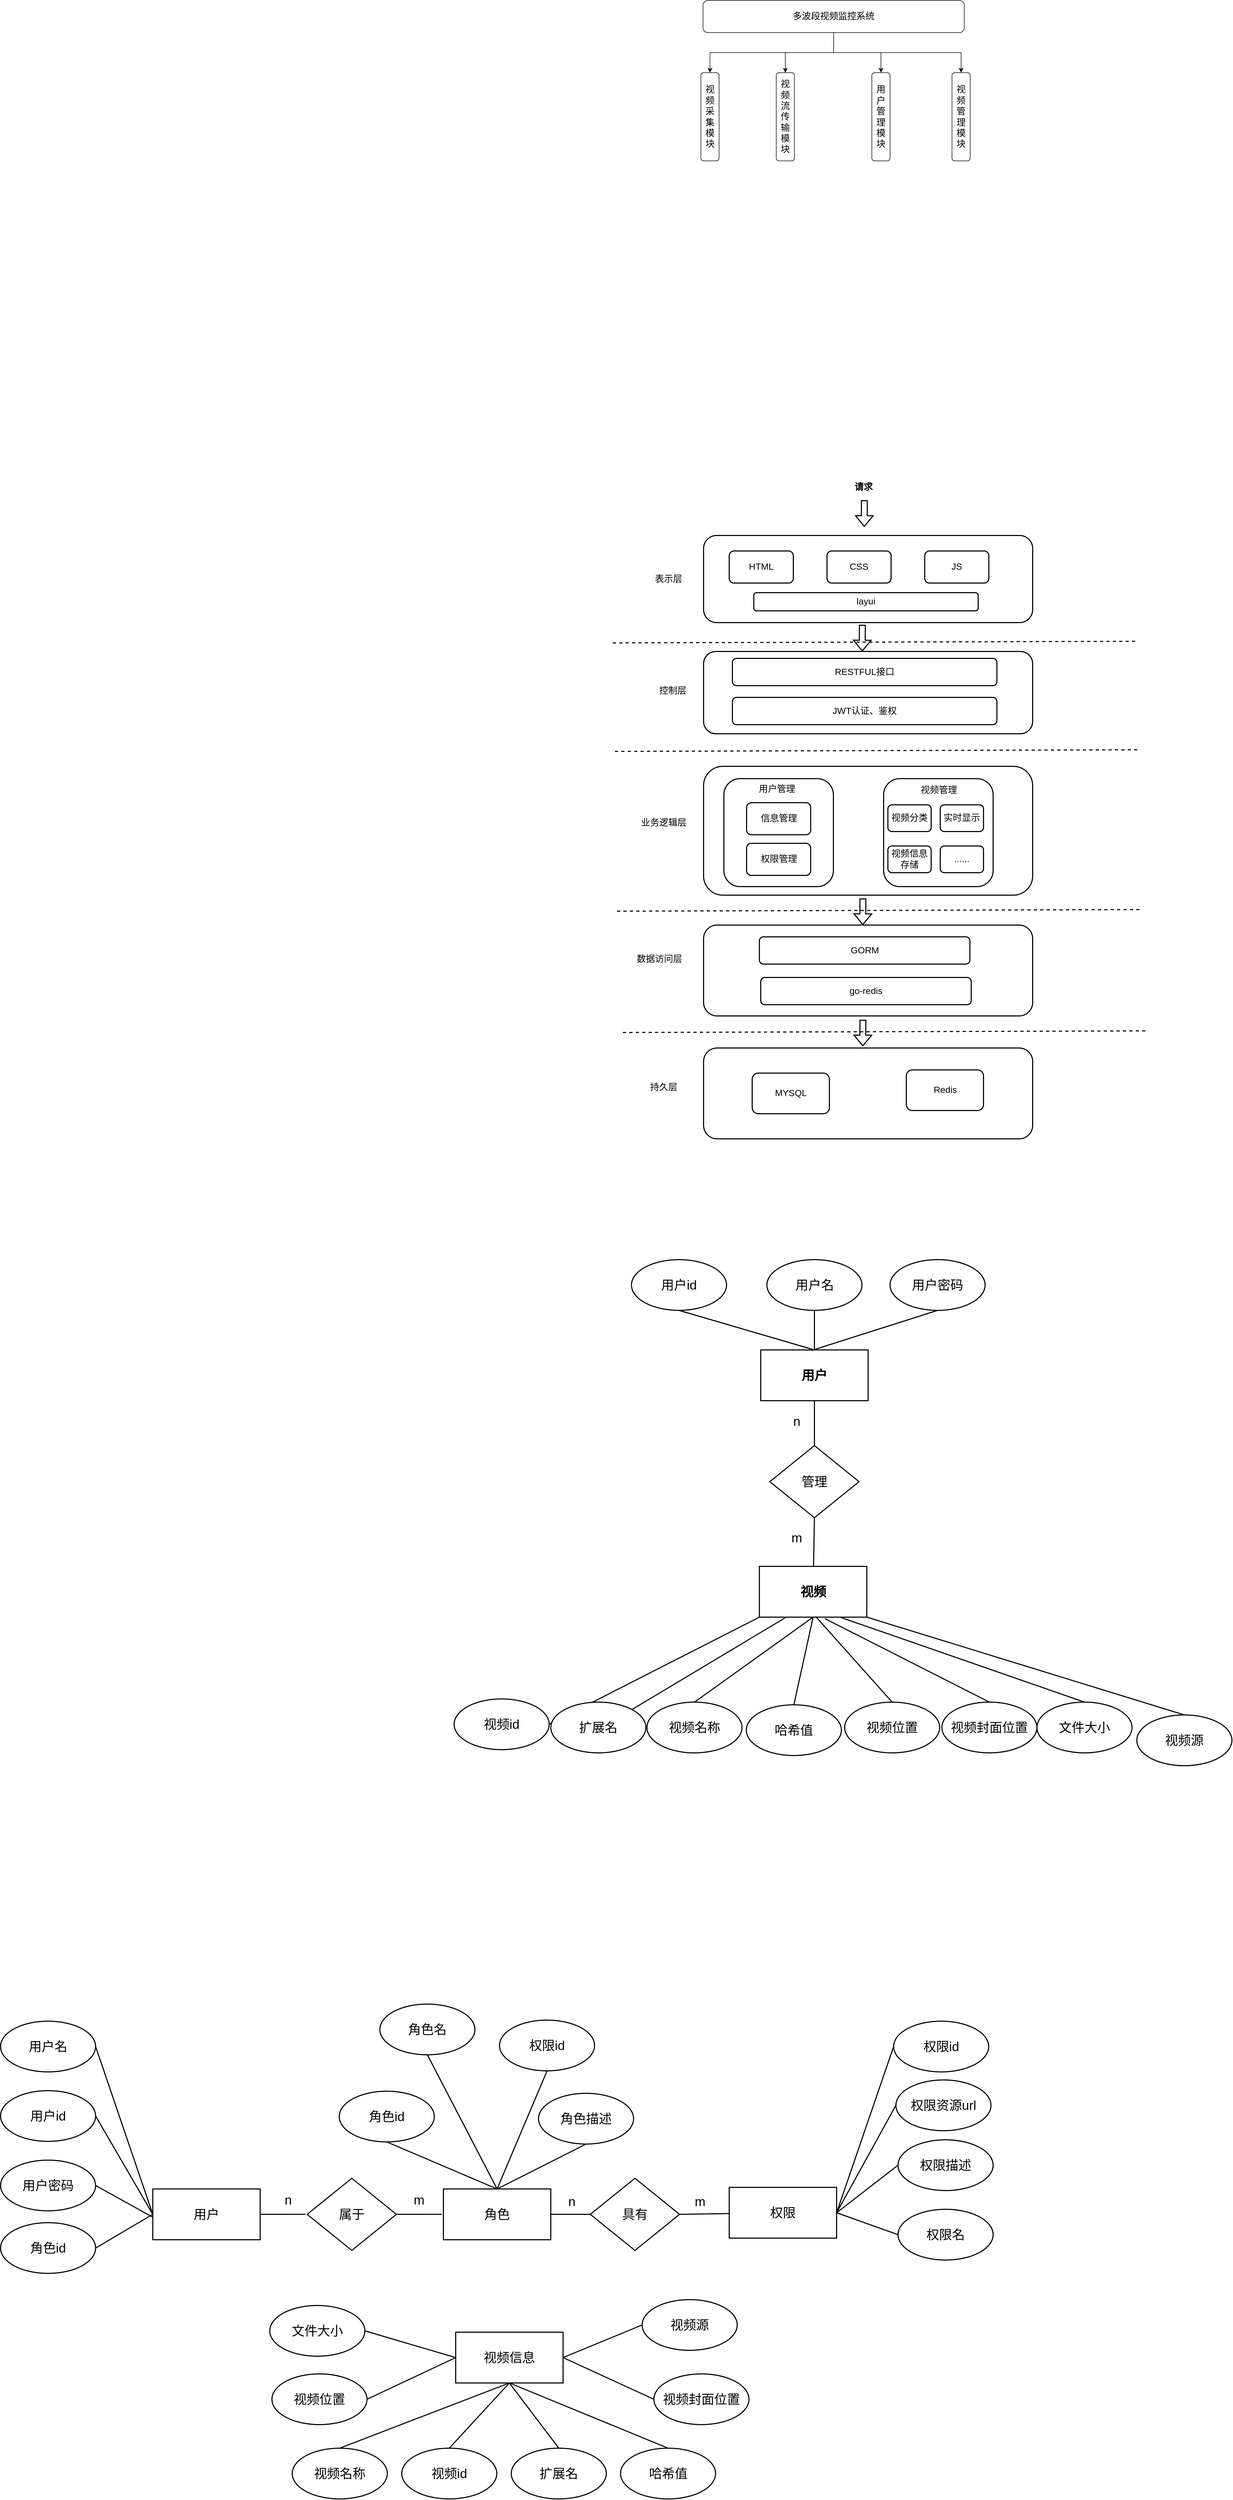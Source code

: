 <mxfile version="20.8.23" type="github">
  <diagram name="第 1 页" id="F0X6GcTNjpCTjNLhKI5u">
    <mxGraphModel dx="3590" dy="1273" grid="0" gridSize="10" guides="1" tooltips="1" connect="1" arrows="1" fold="1" page="0" pageScale="1" pageWidth="827" pageHeight="1169" background="none" math="0" shadow="0">
      <root>
        <mxCell id="0" />
        <mxCell id="1" parent="0" />
        <mxCell id="69Zu3LZ7ICb0ZbU4E0RN-16" style="edgeStyle=orthogonalEdgeStyle;rounded=0;orthogonalLoop=1;jettySize=auto;html=1;exitX=0.5;exitY=1;exitDx=0;exitDy=0;entryX=0;entryY=0.5;entryDx=0;entryDy=0;fontSize=17;" edge="1" parent="1" source="69Zu3LZ7ICb0ZbU4E0RN-2" target="69Zu3LZ7ICb0ZbU4E0RN-7">
          <mxGeometry relative="1" as="geometry" />
        </mxCell>
        <mxCell id="69Zu3LZ7ICb0ZbU4E0RN-17" style="edgeStyle=orthogonalEdgeStyle;rounded=0;orthogonalLoop=1;jettySize=auto;html=1;exitX=0.5;exitY=1;exitDx=0;exitDy=0;entryX=0;entryY=0.5;entryDx=0;entryDy=0;fontSize=17;" edge="1" parent="1" source="69Zu3LZ7ICb0ZbU4E0RN-2" target="69Zu3LZ7ICb0ZbU4E0RN-8">
          <mxGeometry relative="1" as="geometry" />
        </mxCell>
        <mxCell id="69Zu3LZ7ICb0ZbU4E0RN-18" style="edgeStyle=orthogonalEdgeStyle;rounded=0;orthogonalLoop=1;jettySize=auto;html=1;exitX=0.5;exitY=1;exitDx=0;exitDy=0;entryX=0;entryY=0.5;entryDx=0;entryDy=0;fontSize=17;" edge="1" parent="1" source="69Zu3LZ7ICb0ZbU4E0RN-2" target="69Zu3LZ7ICb0ZbU4E0RN-9">
          <mxGeometry relative="1" as="geometry" />
        </mxCell>
        <mxCell id="69Zu3LZ7ICb0ZbU4E0RN-19" style="edgeStyle=orthogonalEdgeStyle;rounded=0;orthogonalLoop=1;jettySize=auto;html=1;exitX=0.5;exitY=1;exitDx=0;exitDy=0;entryX=0;entryY=0.5;entryDx=0;entryDy=0;fontSize=17;" edge="1" parent="1" source="69Zu3LZ7ICb0ZbU4E0RN-2" target="69Zu3LZ7ICb0ZbU4E0RN-3">
          <mxGeometry relative="1" as="geometry" />
        </mxCell>
        <mxCell id="69Zu3LZ7ICb0ZbU4E0RN-2" value="&lt;font style=&quot;font-size: 17px;&quot;&gt;多波段视频监控系统&lt;/font&gt;" style="rounded=1;whiteSpace=wrap;html=1;" vertex="1" parent="1">
          <mxGeometry x="157" y="71" width="489" height="60" as="geometry" />
        </mxCell>
        <mxCell id="69Zu3LZ7ICb0ZbU4E0RN-3" value="视频采集模块" style="rounded=1;whiteSpace=wrap;html=1;fontSize=17;direction=south;" vertex="1" parent="1">
          <mxGeometry x="153" y="206" width="34" height="165" as="geometry" />
        </mxCell>
        <mxCell id="69Zu3LZ7ICb0ZbU4E0RN-7" value="视频流传输模块" style="rounded=1;whiteSpace=wrap;html=1;fontSize=17;direction=south;" vertex="1" parent="1">
          <mxGeometry x="294" y="206" width="34" height="165" as="geometry" />
        </mxCell>
        <mxCell id="69Zu3LZ7ICb0ZbU4E0RN-8" value="用户管理模块" style="rounded=1;whiteSpace=wrap;html=1;fontSize=17;direction=south;" vertex="1" parent="1">
          <mxGeometry x="473" y="206" width="34" height="165" as="geometry" />
        </mxCell>
        <mxCell id="69Zu3LZ7ICb0ZbU4E0RN-9" value="视频管理模块" style="rounded=1;whiteSpace=wrap;html=1;fontSize=17;direction=south;" vertex="1" parent="1">
          <mxGeometry x="623" y="206" width="34" height="165" as="geometry" />
        </mxCell>
        <mxCell id="69Zu3LZ7ICb0ZbU4E0RN-20" value="" style="rounded=1;whiteSpace=wrap;html=1;fontSize=17;fontStyle=0;strokeWidth=2;" vertex="1" parent="1">
          <mxGeometry x="158" y="1072" width="616" height="163" as="geometry" />
        </mxCell>
        <mxCell id="69Zu3LZ7ICb0ZbU4E0RN-21" value="HTML" style="rounded=1;whiteSpace=wrap;html=1;fontSize=17;fontStyle=0;strokeWidth=2;" vertex="1" parent="1">
          <mxGeometry x="206" y="1101" width="120" height="60" as="geometry" />
        </mxCell>
        <mxCell id="69Zu3LZ7ICb0ZbU4E0RN-22" value="CSS" style="rounded=1;whiteSpace=wrap;html=1;fontSize=17;fontStyle=0;strokeWidth=2;" vertex="1" parent="1">
          <mxGeometry x="389" y="1101" width="120" height="60" as="geometry" />
        </mxCell>
        <mxCell id="69Zu3LZ7ICb0ZbU4E0RN-23" value="layui" style="rounded=1;whiteSpace=wrap;html=1;fontSize=17;fontStyle=0;strokeWidth=2;" vertex="1" parent="1">
          <mxGeometry x="252" y="1179" width="420" height="34" as="geometry" />
        </mxCell>
        <mxCell id="69Zu3LZ7ICb0ZbU4E0RN-24" value="JS" style="rounded=1;whiteSpace=wrap;html=1;fontSize=17;fontStyle=0;strokeWidth=2;" vertex="1" parent="1">
          <mxGeometry x="572" y="1101" width="120" height="60" as="geometry" />
        </mxCell>
        <mxCell id="69Zu3LZ7ICb0ZbU4E0RN-25" value="表示层" style="text;html=1;align=center;verticalAlign=middle;resizable=0;points=[];autosize=1;strokeColor=none;fillColor=none;fontSize=17;fontStyle=0;strokeWidth=2;" vertex="1" parent="1">
          <mxGeometry x="57" y="1137.5" width="69" height="32" as="geometry" />
        </mxCell>
        <mxCell id="69Zu3LZ7ICb0ZbU4E0RN-26" value="" style="rounded=1;whiteSpace=wrap;html=1;fontSize=17;fontStyle=0;strokeWidth=2;" vertex="1" parent="1">
          <mxGeometry x="158" y="1289" width="616" height="154" as="geometry" />
        </mxCell>
        <mxCell id="69Zu3LZ7ICb0ZbU4E0RN-27" value="RESTFUL接口" style="rounded=1;whiteSpace=wrap;html=1;fontSize=17;fontStyle=0;strokeWidth=2;" vertex="1" parent="1">
          <mxGeometry x="212" y="1302" width="495" height="51" as="geometry" />
        </mxCell>
        <mxCell id="69Zu3LZ7ICb0ZbU4E0RN-29" value="JWT认证、鉴权" style="rounded=1;whiteSpace=wrap;html=1;fontSize=17;fontStyle=0;strokeWidth=2;" vertex="1" parent="1">
          <mxGeometry x="212" y="1375" width="495" height="51" as="geometry" />
        </mxCell>
        <mxCell id="69Zu3LZ7ICb0ZbU4E0RN-30" value="控制层" style="text;html=1;align=center;verticalAlign=middle;resizable=0;points=[];autosize=1;strokeColor=none;fillColor=none;fontSize=17;fontStyle=0;strokeWidth=2;" vertex="1" parent="1">
          <mxGeometry x="65" y="1347" width="69" height="32" as="geometry" />
        </mxCell>
        <mxCell id="69Zu3LZ7ICb0ZbU4E0RN-31" value="" style="rounded=1;whiteSpace=wrap;html=1;fontSize=17;fontStyle=0;strokeWidth=2;" vertex="1" parent="1">
          <mxGeometry x="158" y="1504" width="616" height="241" as="geometry" />
        </mxCell>
        <mxCell id="69Zu3LZ7ICb0ZbU4E0RN-32" value="" style="rounded=1;whiteSpace=wrap;html=1;fontSize=17;fontStyle=0;strokeWidth=2;" vertex="1" parent="1">
          <mxGeometry x="196" y="1527" width="205" height="202" as="geometry" />
        </mxCell>
        <mxCell id="69Zu3LZ7ICb0ZbU4E0RN-34" value="" style="rounded=1;whiteSpace=wrap;html=1;fontSize=17;fontStyle=0;strokeWidth=2;" vertex="1" parent="1">
          <mxGeometry x="495" y="1527" width="205" height="202" as="geometry" />
        </mxCell>
        <mxCell id="69Zu3LZ7ICb0ZbU4E0RN-35" value="用户管理" style="text;html=1;align=center;verticalAlign=middle;resizable=0;points=[];autosize=1;strokeColor=none;fillColor=none;fontSize=17;fontStyle=0;strokeWidth=2;" vertex="1" parent="1">
          <mxGeometry x="252" y="1531" width="86" height="32" as="geometry" />
        </mxCell>
        <mxCell id="69Zu3LZ7ICb0ZbU4E0RN-36" value="&lt;span&gt;视频管理&lt;/span&gt;" style="text;html=1;align=center;verticalAlign=middle;resizable=0;points=[];autosize=1;strokeColor=none;fillColor=none;fontSize=17;fontStyle=0;strokeWidth=2;" vertex="1" parent="1">
          <mxGeometry x="554.5" y="1533" width="86" height="32" as="geometry" />
        </mxCell>
        <mxCell id="69Zu3LZ7ICb0ZbU4E0RN-37" value="信息管理" style="rounded=1;whiteSpace=wrap;html=1;fontSize=17;fontStyle=0;strokeWidth=2;" vertex="1" parent="1">
          <mxGeometry x="238.5" y="1572" width="120" height="60" as="geometry" />
        </mxCell>
        <mxCell id="69Zu3LZ7ICb0ZbU4E0RN-38" value="权限管理" style="rounded=1;whiteSpace=wrap;html=1;fontSize=17;fontStyle=0;strokeWidth=2;" vertex="1" parent="1">
          <mxGeometry x="238.5" y="1648" width="120" height="60" as="geometry" />
        </mxCell>
        <mxCell id="69Zu3LZ7ICb0ZbU4E0RN-41" value="&lt;span&gt;视频分类&lt;/span&gt;" style="rounded=1;whiteSpace=wrap;html=1;fontSize=17;fontStyle=0;strokeWidth=2;" vertex="1" parent="1">
          <mxGeometry x="503" y="1576" width="81" height="50" as="geometry" />
        </mxCell>
        <mxCell id="69Zu3LZ7ICb0ZbU4E0RN-42" value="&lt;span&gt;实时显示&lt;/span&gt;" style="rounded=1;whiteSpace=wrap;html=1;fontSize=17;fontStyle=0;strokeWidth=2;" vertex="1" parent="1">
          <mxGeometry x="601" y="1576" width="81" height="50" as="geometry" />
        </mxCell>
        <mxCell id="69Zu3LZ7ICb0ZbU4E0RN-43" value="&lt;span&gt;视频信息存储&lt;/span&gt;" style="rounded=1;whiteSpace=wrap;html=1;fontSize=17;fontStyle=0;strokeWidth=2;" vertex="1" parent="1">
          <mxGeometry x="503" y="1653" width="81" height="50" as="geometry" />
        </mxCell>
        <mxCell id="69Zu3LZ7ICb0ZbU4E0RN-44" value="&lt;span&gt;......&lt;/span&gt;" style="rounded=1;whiteSpace=wrap;html=1;fontSize=17;fontStyle=0;strokeWidth=2;" vertex="1" parent="1">
          <mxGeometry x="601" y="1653" width="81" height="50" as="geometry" />
        </mxCell>
        <mxCell id="69Zu3LZ7ICb0ZbU4E0RN-45" value="业务逻辑层" style="text;html=1;align=center;verticalAlign=middle;resizable=0;points=[];autosize=1;strokeColor=none;fillColor=none;fontSize=17;fontStyle=0;strokeWidth=2;" vertex="1" parent="1">
          <mxGeometry x="31" y="1594" width="103" height="32" as="geometry" />
        </mxCell>
        <mxCell id="69Zu3LZ7ICb0ZbU4E0RN-46" value="" style="rounded=1;whiteSpace=wrap;html=1;fontSize=17;fontStyle=0;strokeWidth=2;" vertex="1" parent="1">
          <mxGeometry x="158" y="1801" width="616" height="170" as="geometry" />
        </mxCell>
        <mxCell id="69Zu3LZ7ICb0ZbU4E0RN-47" value="GORM" style="rounded=1;whiteSpace=wrap;html=1;fontSize=17;fontStyle=0;strokeWidth=2;" vertex="1" parent="1">
          <mxGeometry x="262.5" y="1823" width="394" height="51" as="geometry" />
        </mxCell>
        <mxCell id="69Zu3LZ7ICb0ZbU4E0RN-48" value="数据访问层" style="text;html=1;align=center;verticalAlign=middle;resizable=0;points=[];autosize=1;strokeColor=none;fillColor=none;fontSize=17;fontStyle=0;strokeWidth=2;" vertex="1" parent="1">
          <mxGeometry x="23" y="1849" width="103" height="32" as="geometry" />
        </mxCell>
        <mxCell id="69Zu3LZ7ICb0ZbU4E0RN-49" value="go-redis" style="rounded=1;whiteSpace=wrap;html=1;fontSize=17;fontStyle=0;strokeWidth=2;" vertex="1" parent="1">
          <mxGeometry x="265" y="1899" width="394" height="51" as="geometry" />
        </mxCell>
        <mxCell id="69Zu3LZ7ICb0ZbU4E0RN-52" value="" style="rounded=1;whiteSpace=wrap;html=1;fontSize=17;fontStyle=0;strokeWidth=2;" vertex="1" parent="1">
          <mxGeometry x="158" y="2031" width="616" height="170" as="geometry" />
        </mxCell>
        <mxCell id="69Zu3LZ7ICb0ZbU4E0RN-55" value="Redis" style="rounded=1;whiteSpace=wrap;html=1;strokeWidth=2;fontSize=17;fontStyle=0" vertex="1" parent="1">
          <mxGeometry x="537.5" y="2072" width="144.5" height="76" as="geometry" />
        </mxCell>
        <mxCell id="69Zu3LZ7ICb0ZbU4E0RN-56" value="MYSQL" style="rounded=1;whiteSpace=wrap;html=1;strokeWidth=2;fontSize=17;fontStyle=0" vertex="1" parent="1">
          <mxGeometry x="249" y="2078" width="144.5" height="76" as="geometry" />
        </mxCell>
        <mxCell id="69Zu3LZ7ICb0ZbU4E0RN-57" value="持久层" style="text;html=1;align=center;verticalAlign=middle;resizable=0;points=[];autosize=1;strokeColor=none;fillColor=none;fontSize=17;fontStyle=0;strokeWidth=2;" vertex="1" parent="1">
          <mxGeometry x="48" y="2089" width="69" height="32" as="geometry" />
        </mxCell>
        <mxCell id="69Zu3LZ7ICb0ZbU4E0RN-58" value="" style="shape=flexArrow;endArrow=classic;html=1;rounded=0;fontSize=17;strokeWidth=2;" edge="1" parent="1">
          <mxGeometry width="50" height="50" relative="1" as="geometry">
            <mxPoint x="459" y="1006" as="sourcePoint" />
            <mxPoint x="458.79" y="1056" as="targetPoint" />
          </mxGeometry>
        </mxCell>
        <mxCell id="69Zu3LZ7ICb0ZbU4E0RN-59" value="&lt;b&gt;请求&lt;/b&gt;" style="text;html=1;align=center;verticalAlign=middle;resizable=0;points=[];autosize=1;strokeColor=none;fillColor=none;fontSize=17;" vertex="1" parent="1">
          <mxGeometry x="431" y="966" width="52" height="32" as="geometry" />
        </mxCell>
        <mxCell id="69Zu3LZ7ICb0ZbU4E0RN-60" value="" style="endArrow=none;dashed=1;html=1;rounded=0;strokeWidth=2;fontSize=17;" edge="1" parent="1">
          <mxGeometry width="50" height="50" relative="1" as="geometry">
            <mxPoint x="-12" y="1273" as="sourcePoint" />
            <mxPoint x="968" y="1270" as="targetPoint" />
          </mxGeometry>
        </mxCell>
        <mxCell id="69Zu3LZ7ICb0ZbU4E0RN-61" value="" style="endArrow=none;dashed=1;html=1;rounded=0;strokeWidth=2;fontSize=17;" edge="1" parent="1">
          <mxGeometry width="50" height="50" relative="1" as="geometry">
            <mxPoint x="-8" y="1476" as="sourcePoint" />
            <mxPoint x="972" y="1473" as="targetPoint" />
          </mxGeometry>
        </mxCell>
        <mxCell id="69Zu3LZ7ICb0ZbU4E0RN-62" value="" style="endArrow=none;dashed=1;html=1;rounded=0;strokeWidth=2;fontSize=17;" edge="1" parent="1">
          <mxGeometry width="50" height="50" relative="1" as="geometry">
            <mxPoint x="-4" y="1775" as="sourcePoint" />
            <mxPoint x="976" y="1772" as="targetPoint" />
          </mxGeometry>
        </mxCell>
        <mxCell id="69Zu3LZ7ICb0ZbU4E0RN-63" value="" style="endArrow=none;dashed=1;html=1;rounded=0;strokeWidth=2;fontSize=17;" edge="1" parent="1">
          <mxGeometry width="50" height="50" relative="1" as="geometry">
            <mxPoint x="7" y="2002" as="sourcePoint" />
            <mxPoint x="987" y="1999" as="targetPoint" />
          </mxGeometry>
        </mxCell>
        <mxCell id="69Zu3LZ7ICb0ZbU4E0RN-64" value="" style="shape=flexArrow;endArrow=classic;html=1;rounded=0;fontSize=17;strokeWidth=2;" edge="1" parent="1">
          <mxGeometry width="50" height="50" relative="1" as="geometry">
            <mxPoint x="455.21" y="1239" as="sourcePoint" />
            <mxPoint x="455" y="1289" as="targetPoint" />
          </mxGeometry>
        </mxCell>
        <mxCell id="69Zu3LZ7ICb0ZbU4E0RN-65" value="" style="shape=flexArrow;endArrow=classic;html=1;rounded=0;fontSize=17;strokeWidth=2;" edge="1" parent="1">
          <mxGeometry width="50" height="50" relative="1" as="geometry">
            <mxPoint x="456.21" y="1751" as="sourcePoint" />
            <mxPoint x="456" y="1801" as="targetPoint" />
          </mxGeometry>
        </mxCell>
        <mxCell id="69Zu3LZ7ICb0ZbU4E0RN-66" value="" style="shape=flexArrow;endArrow=classic;html=1;rounded=0;fontSize=17;strokeWidth=2;" edge="1" parent="1">
          <mxGeometry width="50" height="50" relative="1" as="geometry">
            <mxPoint x="456.21" y="1978" as="sourcePoint" />
            <mxPoint x="456" y="2028" as="targetPoint" />
          </mxGeometry>
        </mxCell>
        <mxCell id="69Zu3LZ7ICb0ZbU4E0RN-67" value="&lt;font size=&quot;1&quot; style=&quot;&quot;&gt;&lt;b style=&quot;font-size: 24px;&quot;&gt;视频&lt;/b&gt;&lt;/font&gt;" style="rounded=0;whiteSpace=wrap;html=1;strokeWidth=2;fontSize=17;" vertex="1" parent="1">
          <mxGeometry x="262.5" y="3001" width="201" height="95" as="geometry" />
        </mxCell>
        <mxCell id="69Zu3LZ7ICb0ZbU4E0RN-91" style="edgeStyle=none;rounded=0;orthogonalLoop=1;jettySize=auto;html=1;exitX=1;exitY=0.5;exitDx=0;exitDy=0;entryX=0;entryY=1;entryDx=0;entryDy=0;strokeWidth=2;fontSize=24;endArrow=none;endFill=0;" edge="1" parent="1" source="69Zu3LZ7ICb0ZbU4E0RN-68" target="69Zu3LZ7ICb0ZbU4E0RN-67">
          <mxGeometry relative="1" as="geometry" />
        </mxCell>
        <mxCell id="69Zu3LZ7ICb0ZbU4E0RN-68" value="视频id" style="ellipse;whiteSpace=wrap;html=1;strokeWidth=2;fontSize=24;" vertex="1" parent="1">
          <mxGeometry x="-309" y="3249" width="178" height="95" as="geometry" />
        </mxCell>
        <mxCell id="69Zu3LZ7ICb0ZbU4E0RN-83" style="edgeStyle=orthogonalEdgeStyle;rounded=0;orthogonalLoop=1;jettySize=auto;html=1;exitX=0.5;exitY=1;exitDx=0;exitDy=0;strokeWidth=2;fontSize=24;endArrow=none;endFill=0;" edge="1" parent="1" source="69Zu3LZ7ICb0ZbU4E0RN-69" target="69Zu3LZ7ICb0ZbU4E0RN-75">
          <mxGeometry relative="1" as="geometry" />
        </mxCell>
        <mxCell id="69Zu3LZ7ICb0ZbU4E0RN-69" value="&lt;font size=&quot;1&quot; style=&quot;&quot;&gt;&lt;b style=&quot;font-size: 24px;&quot;&gt;用户&lt;/b&gt;&lt;/font&gt;" style="rounded=0;whiteSpace=wrap;html=1;strokeWidth=2;fontSize=17;" vertex="1" parent="1">
          <mxGeometry x="265" y="2596" width="201" height="95" as="geometry" />
        </mxCell>
        <mxCell id="69Zu3LZ7ICb0ZbU4E0RN-84" style="rounded=0;orthogonalLoop=1;jettySize=auto;html=1;exitX=0.5;exitY=1;exitDx=0;exitDy=0;strokeWidth=2;fontSize=24;entryX=0.5;entryY=0;entryDx=0;entryDy=0;endArrow=none;endFill=0;" edge="1" parent="1" source="69Zu3LZ7ICb0ZbU4E0RN-70" target="69Zu3LZ7ICb0ZbU4E0RN-69">
          <mxGeometry relative="1" as="geometry" />
        </mxCell>
        <mxCell id="69Zu3LZ7ICb0ZbU4E0RN-70" value="用户id" style="ellipse;whiteSpace=wrap;html=1;strokeWidth=2;fontSize=24;" vertex="1" parent="1">
          <mxGeometry x="23" y="2427" width="178" height="95" as="geometry" />
        </mxCell>
        <mxCell id="69Zu3LZ7ICb0ZbU4E0RN-85" style="edgeStyle=none;rounded=0;orthogonalLoop=1;jettySize=auto;html=1;exitX=0.5;exitY=1;exitDx=0;exitDy=0;strokeWidth=2;fontSize=24;endArrow=none;endFill=0;" edge="1" parent="1" source="69Zu3LZ7ICb0ZbU4E0RN-71" target="69Zu3LZ7ICb0ZbU4E0RN-69">
          <mxGeometry relative="1" as="geometry" />
        </mxCell>
        <mxCell id="69Zu3LZ7ICb0ZbU4E0RN-71" value="用户名" style="ellipse;whiteSpace=wrap;html=1;strokeWidth=2;fontSize=24;" vertex="1" parent="1">
          <mxGeometry x="276.5" y="2427" width="178" height="95" as="geometry" />
        </mxCell>
        <mxCell id="69Zu3LZ7ICb0ZbU4E0RN-86" style="edgeStyle=none;rounded=0;orthogonalLoop=1;jettySize=auto;html=1;exitX=0.5;exitY=1;exitDx=0;exitDy=0;strokeWidth=2;fontSize=24;endArrow=none;endFill=0;" edge="1" parent="1" source="69Zu3LZ7ICb0ZbU4E0RN-72">
          <mxGeometry relative="1" as="geometry">
            <mxPoint x="360" y="2597" as="targetPoint" />
          </mxGeometry>
        </mxCell>
        <mxCell id="69Zu3LZ7ICb0ZbU4E0RN-72" value="用户密码" style="ellipse;whiteSpace=wrap;html=1;strokeWidth=2;fontSize=24;" vertex="1" parent="1">
          <mxGeometry x="507" y="2427" width="178" height="95" as="geometry" />
        </mxCell>
        <mxCell id="69Zu3LZ7ICb0ZbU4E0RN-87" style="edgeStyle=none;rounded=0;orthogonalLoop=1;jettySize=auto;html=1;exitX=0.5;exitY=1;exitDx=0;exitDy=0;strokeWidth=2;fontSize=24;endArrow=none;endFill=0;" edge="1" parent="1" source="69Zu3LZ7ICb0ZbU4E0RN-75" target="69Zu3LZ7ICb0ZbU4E0RN-67">
          <mxGeometry relative="1" as="geometry" />
        </mxCell>
        <mxCell id="69Zu3LZ7ICb0ZbU4E0RN-75" value="管理" style="rhombus;whiteSpace=wrap;html=1;strokeWidth=2;fontSize=24;" vertex="1" parent="1">
          <mxGeometry x="282" y="2775" width="167" height="135" as="geometry" />
        </mxCell>
        <mxCell id="69Zu3LZ7ICb0ZbU4E0RN-94" style="edgeStyle=none;rounded=0;orthogonalLoop=1;jettySize=auto;html=1;exitX=0.5;exitY=0;exitDx=0;exitDy=0;strokeWidth=2;fontSize=24;endArrow=none;endFill=0;entryX=0.5;entryY=1;entryDx=0;entryDy=0;" edge="1" parent="1" source="69Zu3LZ7ICb0ZbU4E0RN-76" target="69Zu3LZ7ICb0ZbU4E0RN-67">
          <mxGeometry relative="1" as="geometry">
            <mxPoint x="370" y="3152" as="targetPoint" />
          </mxGeometry>
        </mxCell>
        <mxCell id="69Zu3LZ7ICb0ZbU4E0RN-76" value="哈希值" style="ellipse;whiteSpace=wrap;html=1;strokeWidth=2;fontSize=24;" vertex="1" parent="1">
          <mxGeometry x="238" y="3260" width="178" height="95" as="geometry" />
        </mxCell>
        <mxCell id="69Zu3LZ7ICb0ZbU4E0RN-92" style="edgeStyle=none;rounded=0;orthogonalLoop=1;jettySize=auto;html=1;exitX=0.5;exitY=0;exitDx=0;exitDy=0;strokeWidth=2;fontSize=24;endArrow=none;endFill=0;entryX=0.5;entryY=1;entryDx=0;entryDy=0;" edge="1" parent="1" source="69Zu3LZ7ICb0ZbU4E0RN-77" target="69Zu3LZ7ICb0ZbU4E0RN-67">
          <mxGeometry relative="1" as="geometry">
            <mxPoint x="307" y="3139" as="targetPoint" />
          </mxGeometry>
        </mxCell>
        <mxCell id="69Zu3LZ7ICb0ZbU4E0RN-77" value="视频名称" style="ellipse;whiteSpace=wrap;html=1;strokeWidth=2;fontSize=24;" vertex="1" parent="1">
          <mxGeometry x="52" y="3255" width="178" height="95" as="geometry" />
        </mxCell>
        <mxCell id="69Zu3LZ7ICb0ZbU4E0RN-96" style="edgeStyle=none;rounded=0;orthogonalLoop=1;jettySize=auto;html=1;exitX=0.5;exitY=0;exitDx=0;exitDy=0;strokeWidth=2;fontSize=24;endArrow=none;endFill=0;entryX=0.75;entryY=1;entryDx=0;entryDy=0;" edge="1" parent="1" source="69Zu3LZ7ICb0ZbU4E0RN-78" target="69Zu3LZ7ICb0ZbU4E0RN-67">
          <mxGeometry relative="1" as="geometry">
            <mxPoint x="357" y="3099" as="targetPoint" />
          </mxGeometry>
        </mxCell>
        <mxCell id="69Zu3LZ7ICb0ZbU4E0RN-78" value="文件大小" style="ellipse;whiteSpace=wrap;html=1;strokeWidth=2;fontSize=24;" vertex="1" parent="1">
          <mxGeometry x="782" y="3255" width="178" height="95" as="geometry" />
        </mxCell>
        <mxCell id="69Zu3LZ7ICb0ZbU4E0RN-95" style="edgeStyle=none;rounded=0;orthogonalLoop=1;jettySize=auto;html=1;exitX=0.5;exitY=0;exitDx=0;exitDy=0;strokeWidth=2;fontSize=24;endArrow=none;endFill=0;" edge="1" parent="1" source="69Zu3LZ7ICb0ZbU4E0RN-79">
          <mxGeometry relative="1" as="geometry">
            <mxPoint x="368" y="3095" as="targetPoint" />
          </mxGeometry>
        </mxCell>
        <mxCell id="69Zu3LZ7ICb0ZbU4E0RN-79" value="视频位置" style="ellipse;whiteSpace=wrap;html=1;strokeWidth=2;fontSize=24;" vertex="1" parent="1">
          <mxGeometry x="422" y="3255" width="178" height="95" as="geometry" />
        </mxCell>
        <mxCell id="69Zu3LZ7ICb0ZbU4E0RN-93" style="edgeStyle=none;rounded=0;orthogonalLoop=1;jettySize=auto;html=1;exitX=1;exitY=0;exitDx=0;exitDy=0;strokeWidth=2;fontSize=24;endArrow=none;endFill=0;entryX=0.25;entryY=1;entryDx=0;entryDy=0;" edge="1" parent="1" source="69Zu3LZ7ICb0ZbU4E0RN-80" target="69Zu3LZ7ICb0ZbU4E0RN-67">
          <mxGeometry relative="1" as="geometry">
            <mxPoint x="228" y="3152" as="targetPoint" />
          </mxGeometry>
        </mxCell>
        <mxCell id="69Zu3LZ7ICb0ZbU4E0RN-80" value="扩展名" style="ellipse;whiteSpace=wrap;html=1;strokeWidth=2;fontSize=24;" vertex="1" parent="1">
          <mxGeometry x="-128" y="3255" width="178" height="95" as="geometry" />
        </mxCell>
        <mxCell id="69Zu3LZ7ICb0ZbU4E0RN-97" style="edgeStyle=none;rounded=0;orthogonalLoop=1;jettySize=auto;html=1;exitX=0.5;exitY=0;exitDx=0;exitDy=0;entryX=1;entryY=1;entryDx=0;entryDy=0;strokeWidth=2;fontSize=24;endArrow=none;endFill=0;" edge="1" parent="1" source="69Zu3LZ7ICb0ZbU4E0RN-81" target="69Zu3LZ7ICb0ZbU4E0RN-67">
          <mxGeometry relative="1" as="geometry" />
        </mxCell>
        <mxCell id="69Zu3LZ7ICb0ZbU4E0RN-81" value="视频源" style="ellipse;whiteSpace=wrap;html=1;strokeWidth=2;fontSize=24;" vertex="1" parent="1">
          <mxGeometry x="969" y="3279" width="178" height="95" as="geometry" />
        </mxCell>
        <mxCell id="69Zu3LZ7ICb0ZbU4E0RN-98" style="edgeStyle=none;rounded=0;orthogonalLoop=1;jettySize=auto;html=1;exitX=0.5;exitY=0;exitDx=0;exitDy=0;entryX=0.609;entryY=1.028;entryDx=0;entryDy=0;strokeWidth=2;fontSize=24;endArrow=none;endFill=0;entryPerimeter=0;" edge="1" parent="1" source="69Zu3LZ7ICb0ZbU4E0RN-82" target="69Zu3LZ7ICb0ZbU4E0RN-67">
          <mxGeometry relative="1" as="geometry" />
        </mxCell>
        <mxCell id="69Zu3LZ7ICb0ZbU4E0RN-82" value="视频封面位置" style="ellipse;whiteSpace=wrap;html=1;strokeWidth=2;fontSize=24;" vertex="1" parent="1">
          <mxGeometry x="604" y="3255" width="178" height="95" as="geometry" />
        </mxCell>
        <mxCell id="69Zu3LZ7ICb0ZbU4E0RN-88" value="n" style="text;html=1;align=center;verticalAlign=middle;resizable=0;points=[];autosize=1;strokeColor=none;fillColor=none;fontSize=24;" vertex="1" parent="1">
          <mxGeometry x="316.5" y="2709" width="31" height="41" as="geometry" />
        </mxCell>
        <mxCell id="69Zu3LZ7ICb0ZbU4E0RN-89" value="m" style="text;html=1;align=center;verticalAlign=middle;resizable=0;points=[];autosize=1;strokeColor=none;fillColor=none;fontSize=24;" vertex="1" parent="1">
          <mxGeometry x="313" y="2927" width="38" height="41" as="geometry" />
        </mxCell>
        <mxCell id="69Zu3LZ7ICb0ZbU4E0RN-107" style="edgeStyle=none;rounded=0;orthogonalLoop=1;jettySize=auto;html=1;exitX=1;exitY=0.5;exitDx=0;exitDy=0;strokeWidth=2;fontSize=24;endArrow=none;endFill=0;fontStyle=0" edge="1" parent="1" source="69Zu3LZ7ICb0ZbU4E0RN-101">
          <mxGeometry relative="1" as="geometry">
            <mxPoint x="-587" y="4213.333" as="targetPoint" />
          </mxGeometry>
        </mxCell>
        <mxCell id="69Zu3LZ7ICb0ZbU4E0RN-101" value="&lt;font size=&quot;1&quot; style=&quot;&quot;&gt;&lt;span style=&quot;font-size: 24px;&quot;&gt;用户&lt;/span&gt;&lt;/font&gt;" style="rounded=0;whiteSpace=wrap;html=1;strokeWidth=2;fontSize=17;fontStyle=0" vertex="1" parent="1">
          <mxGeometry x="-873" y="4166" width="201" height="95" as="geometry" />
        </mxCell>
        <mxCell id="69Zu3LZ7ICb0ZbU4E0RN-103" value="&lt;font size=&quot;1&quot; style=&quot;&quot;&gt;&lt;span style=&quot;font-size: 24px;&quot;&gt;视频信息&lt;/span&gt;&lt;/font&gt;" style="rounded=0;whiteSpace=wrap;html=1;strokeWidth=2;fontSize=17;fontStyle=0" vertex="1" parent="1">
          <mxGeometry x="-306" y="4434" width="201" height="95" as="geometry" />
        </mxCell>
        <mxCell id="69Zu3LZ7ICb0ZbU4E0RN-150" style="edgeStyle=none;rounded=0;orthogonalLoop=1;jettySize=auto;html=1;exitX=1;exitY=0.5;exitDx=0;exitDy=0;strokeWidth=2;fontSize=24;endArrow=none;endFill=0;fontStyle=0" edge="1" parent="1" source="69Zu3LZ7ICb0ZbU4E0RN-104" target="69Zu3LZ7ICb0ZbU4E0RN-141">
          <mxGeometry relative="1" as="geometry" />
        </mxCell>
        <mxCell id="69Zu3LZ7ICb0ZbU4E0RN-104" value="&lt;font size=&quot;1&quot; style=&quot;&quot;&gt;&lt;span style=&quot;font-size: 24px;&quot;&gt;角色&lt;/span&gt;&lt;/font&gt;" style="rounded=0;whiteSpace=wrap;html=1;strokeWidth=2;fontSize=17;fontStyle=0" vertex="1" parent="1">
          <mxGeometry x="-329" y="4166" width="201" height="95" as="geometry" />
        </mxCell>
        <mxCell id="69Zu3LZ7ICb0ZbU4E0RN-108" style="edgeStyle=none;rounded=0;orthogonalLoop=1;jettySize=auto;html=1;exitX=1;exitY=0.5;exitDx=0;exitDy=0;strokeWidth=2;fontSize=24;endArrow=none;endFill=0;fontStyle=0" edge="1" parent="1" source="69Zu3LZ7ICb0ZbU4E0RN-106">
          <mxGeometry relative="1" as="geometry">
            <mxPoint x="-332" y="4213.333" as="targetPoint" />
          </mxGeometry>
        </mxCell>
        <mxCell id="69Zu3LZ7ICb0ZbU4E0RN-106" value="属于" style="rhombus;whiteSpace=wrap;html=1;strokeWidth=2;fontSize=24;fontStyle=0" vertex="1" parent="1">
          <mxGeometry x="-584" y="4146" width="167" height="135" as="geometry" />
        </mxCell>
        <mxCell id="69Zu3LZ7ICb0ZbU4E0RN-112" value="n" style="text;html=1;align=center;verticalAlign=middle;resizable=0;points=[];autosize=1;strokeColor=none;fillColor=none;fontSize=24;fontStyle=0" vertex="1" parent="1">
          <mxGeometry x="-636" y="4166" width="31" height="41" as="geometry" />
        </mxCell>
        <mxCell id="69Zu3LZ7ICb0ZbU4E0RN-113" value="m" style="text;html=1;align=center;verticalAlign=middle;resizable=0;points=[];autosize=1;strokeColor=none;fillColor=none;fontSize=24;fontStyle=0" vertex="1" parent="1">
          <mxGeometry x="-394" y="4166" width="38" height="41" as="geometry" />
        </mxCell>
        <mxCell id="69Zu3LZ7ICb0ZbU4E0RN-165" style="edgeStyle=none;rounded=0;orthogonalLoop=1;jettySize=auto;html=1;exitX=0.5;exitY=0;exitDx=0;exitDy=0;entryX=0.5;entryY=1;entryDx=0;entryDy=0;strokeWidth=2;fontSize=24;endArrow=none;endFill=0;fontStyle=0" edge="1" parent="1" source="69Zu3LZ7ICb0ZbU4E0RN-116" target="69Zu3LZ7ICb0ZbU4E0RN-103">
          <mxGeometry relative="1" as="geometry" />
        </mxCell>
        <mxCell id="69Zu3LZ7ICb0ZbU4E0RN-116" value="视频id" style="ellipse;whiteSpace=wrap;html=1;strokeWidth=2;fontSize=24;fontStyle=0" vertex="1" parent="1">
          <mxGeometry x="-407" y="4651" width="178" height="95" as="geometry" />
        </mxCell>
        <mxCell id="69Zu3LZ7ICb0ZbU4E0RN-167" style="edgeStyle=none;rounded=0;orthogonalLoop=1;jettySize=auto;html=1;exitX=0.5;exitY=0;exitDx=0;exitDy=0;entryX=0.5;entryY=1;entryDx=0;entryDy=0;strokeWidth=2;fontSize=24;endArrow=none;endFill=0;fontStyle=0" edge="1" parent="1" source="69Zu3LZ7ICb0ZbU4E0RN-117" target="69Zu3LZ7ICb0ZbU4E0RN-103">
          <mxGeometry relative="1" as="geometry" />
        </mxCell>
        <mxCell id="69Zu3LZ7ICb0ZbU4E0RN-117" value="扩展名" style="ellipse;whiteSpace=wrap;html=1;strokeWidth=2;fontSize=24;fontStyle=0" vertex="1" parent="1">
          <mxGeometry x="-202" y="4651" width="178" height="95" as="geometry" />
        </mxCell>
        <mxCell id="69Zu3LZ7ICb0ZbU4E0RN-169" style="edgeStyle=none;rounded=0;orthogonalLoop=1;jettySize=auto;html=1;exitX=0.5;exitY=0;exitDx=0;exitDy=0;entryX=0.5;entryY=1;entryDx=0;entryDy=0;strokeWidth=2;fontSize=24;endArrow=none;endFill=0;fontStyle=0" edge="1" parent="1" source="69Zu3LZ7ICb0ZbU4E0RN-118" target="69Zu3LZ7ICb0ZbU4E0RN-103">
          <mxGeometry relative="1" as="geometry" />
        </mxCell>
        <mxCell id="69Zu3LZ7ICb0ZbU4E0RN-118" value="视频名称" style="ellipse;whiteSpace=wrap;html=1;strokeWidth=2;fontSize=24;fontStyle=0" vertex="1" parent="1">
          <mxGeometry x="-612" y="4651" width="178" height="95" as="geometry" />
        </mxCell>
        <mxCell id="69Zu3LZ7ICb0ZbU4E0RN-168" style="edgeStyle=none;rounded=0;orthogonalLoop=1;jettySize=auto;html=1;exitX=0.5;exitY=0;exitDx=0;exitDy=0;entryX=0.5;entryY=1;entryDx=0;entryDy=0;strokeWidth=2;fontSize=24;endArrow=none;endFill=0;fontStyle=0" edge="1" parent="1" source="69Zu3LZ7ICb0ZbU4E0RN-119" target="69Zu3LZ7ICb0ZbU4E0RN-103">
          <mxGeometry relative="1" as="geometry" />
        </mxCell>
        <mxCell id="69Zu3LZ7ICb0ZbU4E0RN-119" value="哈希值" style="ellipse;whiteSpace=wrap;html=1;strokeWidth=2;fontSize=24;fontStyle=0" vertex="1" parent="1">
          <mxGeometry x="2.5" y="4651" width="178" height="95" as="geometry" />
        </mxCell>
        <mxCell id="69Zu3LZ7ICb0ZbU4E0RN-171" style="edgeStyle=none;rounded=0;orthogonalLoop=1;jettySize=auto;html=1;exitX=1;exitY=0.5;exitDx=0;exitDy=0;entryX=0;entryY=0.5;entryDx=0;entryDy=0;strokeWidth=2;fontSize=24;endArrow=none;endFill=0;fontStyle=0" edge="1" parent="1" source="69Zu3LZ7ICb0ZbU4E0RN-120" target="69Zu3LZ7ICb0ZbU4E0RN-103">
          <mxGeometry relative="1" as="geometry" />
        </mxCell>
        <mxCell id="69Zu3LZ7ICb0ZbU4E0RN-120" value="视频位置" style="ellipse;whiteSpace=wrap;html=1;strokeWidth=2;fontSize=24;fontStyle=0" vertex="1" parent="1">
          <mxGeometry x="-650" y="4512" width="178" height="95" as="geometry" />
        </mxCell>
        <mxCell id="69Zu3LZ7ICb0ZbU4E0RN-173" style="edgeStyle=none;rounded=0;orthogonalLoop=1;jettySize=auto;html=1;exitX=0;exitY=0.5;exitDx=0;exitDy=0;entryX=1;entryY=0.5;entryDx=0;entryDy=0;strokeWidth=2;fontSize=24;endArrow=none;endFill=0;fontStyle=0" edge="1" parent="1" source="69Zu3LZ7ICb0ZbU4E0RN-121" target="69Zu3LZ7ICb0ZbU4E0RN-103">
          <mxGeometry relative="1" as="geometry" />
        </mxCell>
        <mxCell id="69Zu3LZ7ICb0ZbU4E0RN-121" value="视频封面位置" style="ellipse;whiteSpace=wrap;html=1;strokeWidth=2;fontSize=24;fontStyle=0" vertex="1" parent="1">
          <mxGeometry x="65" y="4512" width="178" height="95" as="geometry" />
        </mxCell>
        <mxCell id="69Zu3LZ7ICb0ZbU4E0RN-170" style="edgeStyle=none;rounded=0;orthogonalLoop=1;jettySize=auto;html=1;exitX=1;exitY=0.5;exitDx=0;exitDy=0;entryX=0;entryY=0.5;entryDx=0;entryDy=0;strokeWidth=2;fontSize=24;endArrow=none;endFill=0;fontStyle=0" edge="1" parent="1" source="69Zu3LZ7ICb0ZbU4E0RN-122" target="69Zu3LZ7ICb0ZbU4E0RN-103">
          <mxGeometry relative="1" as="geometry" />
        </mxCell>
        <mxCell id="69Zu3LZ7ICb0ZbU4E0RN-122" value="文件大小" style="ellipse;whiteSpace=wrap;html=1;strokeWidth=2;fontSize=24;fontStyle=0" vertex="1" parent="1">
          <mxGeometry x="-654" y="4384" width="178" height="95" as="geometry" />
        </mxCell>
        <mxCell id="69Zu3LZ7ICb0ZbU4E0RN-172" style="edgeStyle=none;rounded=0;orthogonalLoop=1;jettySize=auto;html=1;exitX=0;exitY=0.5;exitDx=0;exitDy=0;entryX=1;entryY=0.5;entryDx=0;entryDy=0;strokeWidth=2;fontSize=24;endArrow=none;endFill=0;fontStyle=0" edge="1" parent="1" source="69Zu3LZ7ICb0ZbU4E0RN-123" target="69Zu3LZ7ICb0ZbU4E0RN-103">
          <mxGeometry relative="1" as="geometry" />
        </mxCell>
        <mxCell id="69Zu3LZ7ICb0ZbU4E0RN-123" value="视频源" style="ellipse;whiteSpace=wrap;html=1;strokeWidth=2;fontSize=24;fontStyle=0" vertex="1" parent="1">
          <mxGeometry x="43" y="4373" width="178" height="95" as="geometry" />
        </mxCell>
        <mxCell id="69Zu3LZ7ICb0ZbU4E0RN-142" style="edgeStyle=none;rounded=0;orthogonalLoop=1;jettySize=auto;html=1;exitX=1;exitY=0.5;exitDx=0;exitDy=0;entryX=0;entryY=0.5;entryDx=0;entryDy=0;strokeWidth=2;fontSize=24;endArrow=none;endFill=0;fontStyle=0" edge="1" parent="1" source="69Zu3LZ7ICb0ZbU4E0RN-132" target="69Zu3LZ7ICb0ZbU4E0RN-101">
          <mxGeometry relative="1" as="geometry" />
        </mxCell>
        <mxCell id="69Zu3LZ7ICb0ZbU4E0RN-132" value="用户名" style="ellipse;whiteSpace=wrap;html=1;strokeWidth=2;fontSize=24;fontStyle=0" vertex="1" parent="1">
          <mxGeometry x="-1158" y="3852" width="178" height="95" as="geometry" />
        </mxCell>
        <mxCell id="69Zu3LZ7ICb0ZbU4E0RN-143" style="edgeStyle=none;rounded=0;orthogonalLoop=1;jettySize=auto;html=1;exitX=1;exitY=0.5;exitDx=0;exitDy=0;entryX=0;entryY=0.5;entryDx=0;entryDy=0;strokeWidth=2;fontSize=24;endArrow=none;endFill=0;fontStyle=0" edge="1" parent="1" source="69Zu3LZ7ICb0ZbU4E0RN-133" target="69Zu3LZ7ICb0ZbU4E0RN-101">
          <mxGeometry relative="1" as="geometry" />
        </mxCell>
        <mxCell id="69Zu3LZ7ICb0ZbU4E0RN-133" value="用户id" style="ellipse;whiteSpace=wrap;html=1;strokeWidth=2;fontSize=24;fontStyle=0" vertex="1" parent="1">
          <mxGeometry x="-1158" y="3982" width="178" height="95" as="geometry" />
        </mxCell>
        <mxCell id="69Zu3LZ7ICb0ZbU4E0RN-144" style="edgeStyle=none;rounded=0;orthogonalLoop=1;jettySize=auto;html=1;exitX=1;exitY=0.5;exitDx=0;exitDy=0;strokeWidth=2;fontSize=24;endArrow=none;endFill=0;fontStyle=0" edge="1" parent="1" source="69Zu3LZ7ICb0ZbU4E0RN-134">
          <mxGeometry relative="1" as="geometry">
            <mxPoint x="-873.333" y="4218.667" as="targetPoint" />
          </mxGeometry>
        </mxCell>
        <mxCell id="69Zu3LZ7ICb0ZbU4E0RN-134" value="用户密码" style="ellipse;whiteSpace=wrap;html=1;strokeWidth=2;fontSize=24;fontStyle=0" vertex="1" parent="1">
          <mxGeometry x="-1158" y="4112" width="178" height="95" as="geometry" />
        </mxCell>
        <mxCell id="69Zu3LZ7ICb0ZbU4E0RN-145" style="edgeStyle=none;rounded=0;orthogonalLoop=1;jettySize=auto;html=1;exitX=1;exitY=0.5;exitDx=0;exitDy=0;entryX=0;entryY=0.5;entryDx=0;entryDy=0;strokeWidth=2;fontSize=24;endArrow=none;endFill=0;fontStyle=0" edge="1" parent="1" source="69Zu3LZ7ICb0ZbU4E0RN-135" target="69Zu3LZ7ICb0ZbU4E0RN-101">
          <mxGeometry relative="1" as="geometry" />
        </mxCell>
        <mxCell id="69Zu3LZ7ICb0ZbU4E0RN-135" value="角色id" style="ellipse;whiteSpace=wrap;html=1;strokeWidth=2;fontSize=24;fontStyle=0" vertex="1" parent="1">
          <mxGeometry x="-1158" y="4229" width="178" height="95" as="geometry" />
        </mxCell>
        <mxCell id="69Zu3LZ7ICb0ZbU4E0RN-162" style="edgeStyle=none;rounded=0;orthogonalLoop=1;jettySize=auto;html=1;exitX=0.5;exitY=1;exitDx=0;exitDy=0;entryX=0.5;entryY=0;entryDx=0;entryDy=0;strokeWidth=2;fontSize=24;endArrow=none;endFill=0;fontStyle=0" edge="1" parent="1" source="69Zu3LZ7ICb0ZbU4E0RN-136" target="69Zu3LZ7ICb0ZbU4E0RN-104">
          <mxGeometry relative="1" as="geometry" />
        </mxCell>
        <mxCell id="69Zu3LZ7ICb0ZbU4E0RN-136" value="角色id" style="ellipse;whiteSpace=wrap;html=1;strokeWidth=2;fontSize=24;fontStyle=0" vertex="1" parent="1">
          <mxGeometry x="-524" y="3983" width="178" height="95" as="geometry" />
        </mxCell>
        <mxCell id="69Zu3LZ7ICb0ZbU4E0RN-160" style="edgeStyle=none;rounded=0;orthogonalLoop=1;jettySize=auto;html=1;exitX=0.5;exitY=1;exitDx=0;exitDy=0;entryX=0.5;entryY=0;entryDx=0;entryDy=0;strokeWidth=2;fontSize=24;endArrow=none;endFill=0;fontStyle=0" edge="1" parent="1" source="69Zu3LZ7ICb0ZbU4E0RN-137" target="69Zu3LZ7ICb0ZbU4E0RN-104">
          <mxGeometry relative="1" as="geometry" />
        </mxCell>
        <mxCell id="69Zu3LZ7ICb0ZbU4E0RN-137" value="角色名" style="ellipse;whiteSpace=wrap;html=1;strokeWidth=2;fontSize=24;fontStyle=0" vertex="1" parent="1">
          <mxGeometry x="-448" y="3820" width="178" height="95" as="geometry" />
        </mxCell>
        <mxCell id="69Zu3LZ7ICb0ZbU4E0RN-164" style="edgeStyle=none;rounded=0;orthogonalLoop=1;jettySize=auto;html=1;exitX=0.5;exitY=1;exitDx=0;exitDy=0;entryX=0.5;entryY=0;entryDx=0;entryDy=0;strokeWidth=2;fontSize=24;endArrow=none;endFill=0;fontStyle=0" edge="1" parent="1" source="69Zu3LZ7ICb0ZbU4E0RN-138" target="69Zu3LZ7ICb0ZbU4E0RN-104">
          <mxGeometry relative="1" as="geometry" />
        </mxCell>
        <mxCell id="69Zu3LZ7ICb0ZbU4E0RN-138" value="角色描述" style="ellipse;whiteSpace=wrap;html=1;strokeWidth=2;fontSize=24;fontStyle=0" vertex="1" parent="1">
          <mxGeometry x="-151" y="3987" width="178" height="95" as="geometry" />
        </mxCell>
        <mxCell id="69Zu3LZ7ICb0ZbU4E0RN-163" style="edgeStyle=none;rounded=0;orthogonalLoop=1;jettySize=auto;html=1;exitX=0.5;exitY=1;exitDx=0;exitDy=0;entryX=0.5;entryY=0;entryDx=0;entryDy=0;strokeWidth=2;fontSize=24;endArrow=none;endFill=0;fontStyle=0" edge="1" parent="1" source="69Zu3LZ7ICb0ZbU4E0RN-139" target="69Zu3LZ7ICb0ZbU4E0RN-104">
          <mxGeometry relative="1" as="geometry" />
        </mxCell>
        <mxCell id="69Zu3LZ7ICb0ZbU4E0RN-139" value="权限id" style="ellipse;whiteSpace=wrap;html=1;strokeWidth=2;fontSize=24;fontStyle=0" vertex="1" parent="1">
          <mxGeometry x="-224" y="3850" width="178" height="95" as="geometry" />
        </mxCell>
        <mxCell id="69Zu3LZ7ICb0ZbU4E0RN-140" value="&lt;font size=&quot;1&quot; style=&quot;&quot;&gt;&lt;span style=&quot;font-size: 24px;&quot;&gt;权限&lt;/span&gt;&lt;/font&gt;" style="rounded=0;whiteSpace=wrap;html=1;strokeWidth=2;fontSize=17;fontStyle=0" vertex="1" parent="1">
          <mxGeometry x="206" y="4163" width="201" height="95" as="geometry" />
        </mxCell>
        <mxCell id="69Zu3LZ7ICb0ZbU4E0RN-151" style="edgeStyle=none;rounded=0;orthogonalLoop=1;jettySize=auto;html=1;exitX=1;exitY=0.5;exitDx=0;exitDy=0;strokeWidth=2;fontSize=24;endArrow=none;endFill=0;fontStyle=0" edge="1" parent="1" source="69Zu3LZ7ICb0ZbU4E0RN-141" target="69Zu3LZ7ICb0ZbU4E0RN-140">
          <mxGeometry relative="1" as="geometry" />
        </mxCell>
        <mxCell id="69Zu3LZ7ICb0ZbU4E0RN-141" value="具有" style="rhombus;whiteSpace=wrap;html=1;strokeWidth=2;fontSize=24;fontStyle=0" vertex="1" parent="1">
          <mxGeometry x="-54" y="4146" width="167" height="135" as="geometry" />
        </mxCell>
        <mxCell id="69Zu3LZ7ICb0ZbU4E0RN-155" style="edgeStyle=none;rounded=0;orthogonalLoop=1;jettySize=auto;html=1;exitX=0;exitY=0.5;exitDx=0;exitDy=0;entryX=1;entryY=0.5;entryDx=0;entryDy=0;strokeWidth=2;fontSize=24;endArrow=none;endFill=0;fontStyle=0" edge="1" parent="1" source="69Zu3LZ7ICb0ZbU4E0RN-146" target="69Zu3LZ7ICb0ZbU4E0RN-140">
          <mxGeometry relative="1" as="geometry" />
        </mxCell>
        <mxCell id="69Zu3LZ7ICb0ZbU4E0RN-146" value="权限id" style="ellipse;whiteSpace=wrap;html=1;strokeWidth=2;fontSize=24;fontStyle=0" vertex="1" parent="1">
          <mxGeometry x="513.75" y="3852" width="178" height="95" as="geometry" />
        </mxCell>
        <mxCell id="69Zu3LZ7ICb0ZbU4E0RN-158" style="edgeStyle=none;rounded=0;orthogonalLoop=1;jettySize=auto;html=1;exitX=0;exitY=0.5;exitDx=0;exitDy=0;entryX=1;entryY=0.5;entryDx=0;entryDy=0;strokeWidth=2;fontSize=24;endArrow=none;endFill=0;fontStyle=0" edge="1" parent="1" source="69Zu3LZ7ICb0ZbU4E0RN-147" target="69Zu3LZ7ICb0ZbU4E0RN-140">
          <mxGeometry relative="1" as="geometry" />
        </mxCell>
        <mxCell id="69Zu3LZ7ICb0ZbU4E0RN-147" value="权限名" style="ellipse;whiteSpace=wrap;html=1;strokeWidth=2;fontSize=24;fontStyle=0" vertex="1" parent="1">
          <mxGeometry x="522" y="4204" width="178" height="95" as="geometry" />
        </mxCell>
        <mxCell id="69Zu3LZ7ICb0ZbU4E0RN-157" style="edgeStyle=none;rounded=0;orthogonalLoop=1;jettySize=auto;html=1;exitX=0;exitY=0.5;exitDx=0;exitDy=0;entryX=1;entryY=0.5;entryDx=0;entryDy=0;strokeWidth=2;fontSize=24;endArrow=none;endFill=0;fontStyle=0" edge="1" parent="1" source="69Zu3LZ7ICb0ZbU4E0RN-148" target="69Zu3LZ7ICb0ZbU4E0RN-140">
          <mxGeometry relative="1" as="geometry" />
        </mxCell>
        <mxCell id="69Zu3LZ7ICb0ZbU4E0RN-148" value="权限描述" style="ellipse;whiteSpace=wrap;html=1;strokeWidth=2;fontSize=24;fontStyle=0" vertex="1" parent="1">
          <mxGeometry x="522" y="4074" width="178" height="95" as="geometry" />
        </mxCell>
        <mxCell id="69Zu3LZ7ICb0ZbU4E0RN-159" style="edgeStyle=none;rounded=0;orthogonalLoop=1;jettySize=auto;html=1;exitX=0;exitY=0.5;exitDx=0;exitDy=0;entryX=1;entryY=0.5;entryDx=0;entryDy=0;strokeWidth=2;fontSize=24;endArrow=none;endFill=0;fontStyle=0" edge="1" parent="1" source="69Zu3LZ7ICb0ZbU4E0RN-149" target="69Zu3LZ7ICb0ZbU4E0RN-140">
          <mxGeometry relative="1" as="geometry" />
        </mxCell>
        <mxCell id="69Zu3LZ7ICb0ZbU4E0RN-149" value="权限资源url" style="ellipse;whiteSpace=wrap;html=1;strokeWidth=2;fontSize=24;fontStyle=0" vertex="1" parent="1">
          <mxGeometry x="518" y="3962" width="178" height="95" as="geometry" />
        </mxCell>
        <mxCell id="69Zu3LZ7ICb0ZbU4E0RN-152" value="n" style="text;html=1;align=center;verticalAlign=middle;resizable=0;points=[];autosize=1;strokeColor=none;fillColor=none;fontSize=24;fontStyle=0" vertex="1" parent="1">
          <mxGeometry x="-105" y="4169" width="31" height="41" as="geometry" />
        </mxCell>
        <mxCell id="69Zu3LZ7ICb0ZbU4E0RN-153" value="m" style="text;html=1;align=center;verticalAlign=middle;resizable=0;points=[];autosize=1;strokeColor=none;fillColor=none;fontSize=24;fontStyle=0" vertex="1" parent="1">
          <mxGeometry x="132" y="4169" width="38" height="41" as="geometry" />
        </mxCell>
      </root>
    </mxGraphModel>
  </diagram>
</mxfile>

